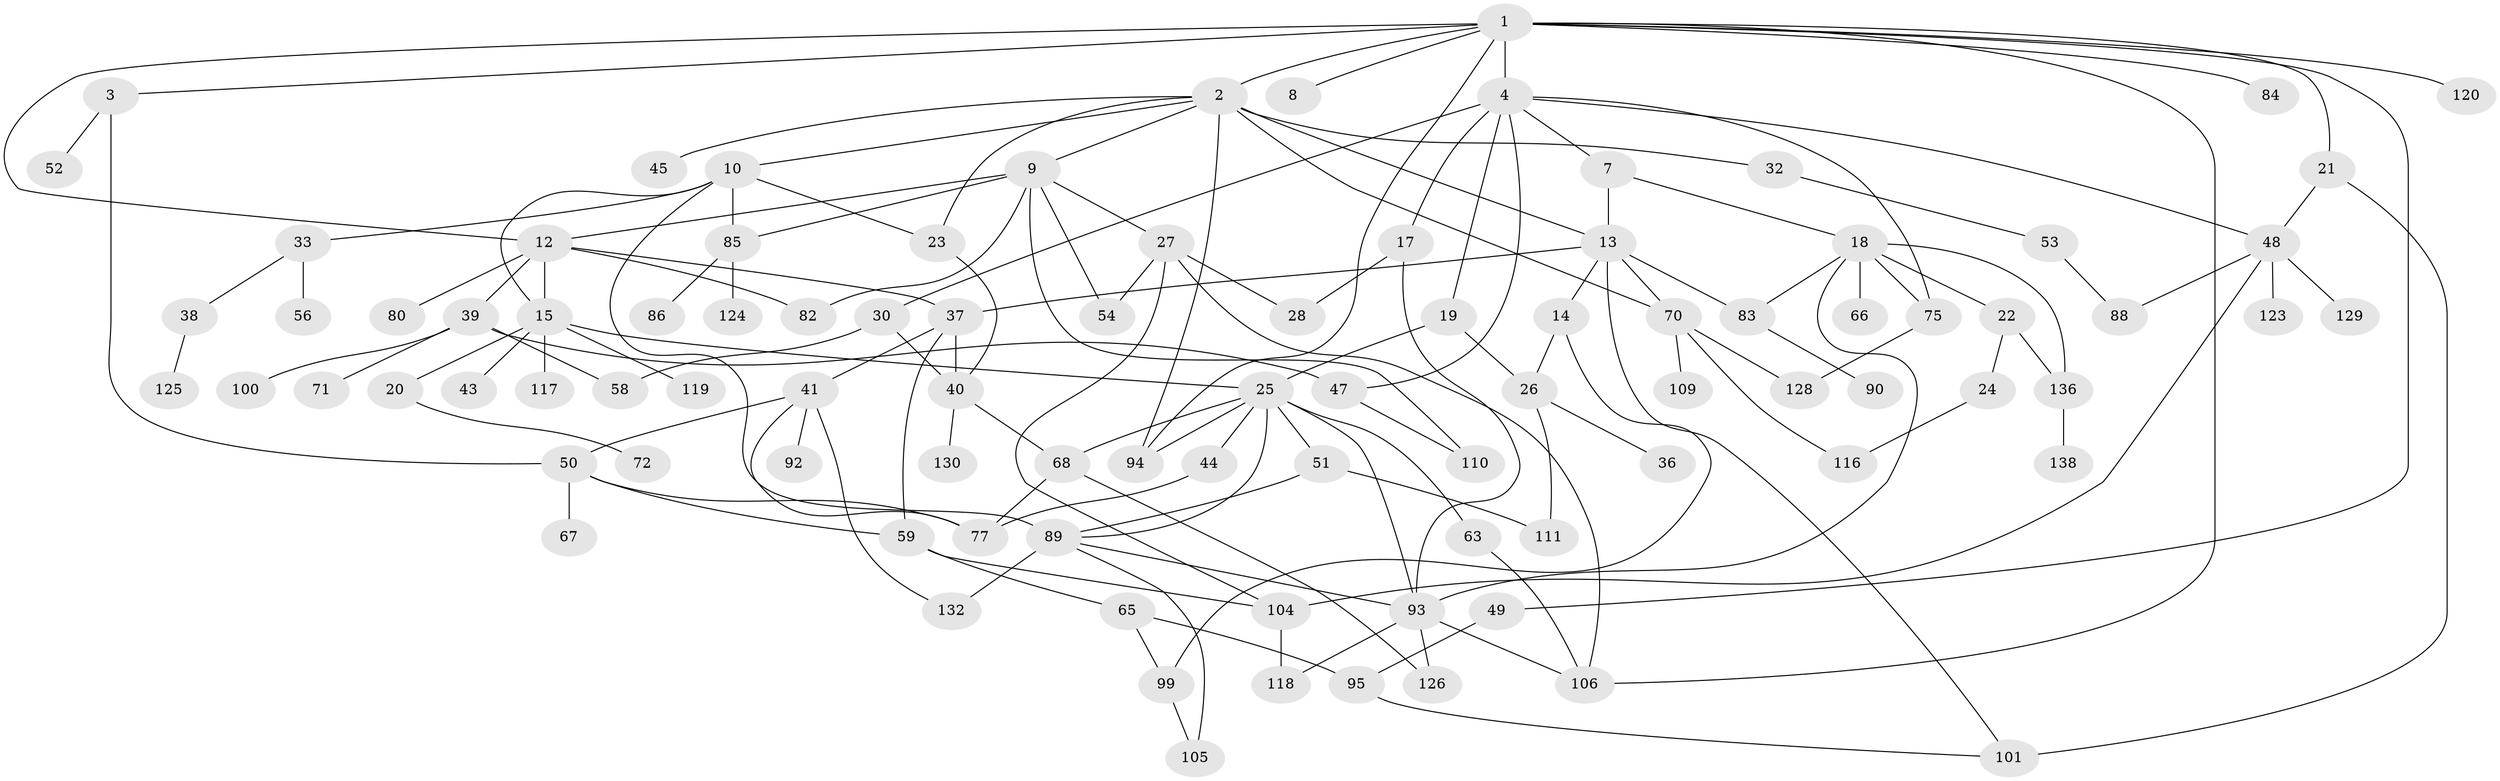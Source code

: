 // Generated by graph-tools (version 1.1) at 2025/23/03/03/25 07:23:31]
// undirected, 94 vertices, 144 edges
graph export_dot {
graph [start="1"]
  node [color=gray90,style=filled];
  1 [super="+91"];
  2 [super="+5"];
  3 [super="+16"];
  4 [super="+6"];
  7 [super="+133"];
  8;
  9 [super="+60"];
  10 [super="+11"];
  12 [super="+57"];
  13 [super="+76"];
  14 [super="+114"];
  15 [super="+29"];
  17 [super="+42"];
  18 [super="+115"];
  19 [super="+35"];
  20;
  21 [super="+137"];
  22 [super="+127"];
  23 [super="+78"];
  24;
  25 [super="+31"];
  26 [super="+34"];
  27 [super="+74"];
  28;
  30 [super="+62"];
  32;
  33;
  36;
  37 [super="+55"];
  38;
  39 [super="+64"];
  40 [super="+46"];
  41 [super="+69"];
  43;
  44;
  45;
  47 [super="+96"];
  48 [super="+121"];
  49;
  50 [super="+79"];
  51 [super="+61"];
  52;
  53;
  54 [super="+81"];
  56;
  58;
  59;
  63 [super="+87"];
  65;
  66;
  67;
  68 [super="+73"];
  70 [super="+102"];
  71;
  72;
  75 [super="+135"];
  77 [super="+98"];
  80;
  82 [super="+103"];
  83 [super="+131"];
  84;
  85;
  86;
  88;
  89 [super="+97"];
  90;
  92;
  93 [super="+108"];
  94;
  95 [super="+112"];
  99 [super="+134"];
  100 [super="+107"];
  101;
  104 [super="+113"];
  105;
  106 [super="+122"];
  109;
  110;
  111;
  116;
  117;
  118;
  119;
  120;
  123;
  124;
  125;
  126;
  128;
  129;
  130;
  132;
  136;
  138;
  1 -- 2;
  1 -- 3;
  1 -- 4;
  1 -- 8;
  1 -- 12;
  1 -- 21;
  1 -- 49;
  1 -- 84;
  1 -- 120;
  1 -- 94;
  1 -- 106;
  2 -- 9;
  2 -- 32;
  2 -- 70;
  2 -- 94;
  2 -- 10;
  2 -- 45;
  2 -- 13;
  2 -- 23;
  3 -- 52;
  3 -- 50;
  4 -- 7;
  4 -- 48;
  4 -- 17;
  4 -- 19;
  4 -- 75;
  4 -- 30;
  4 -- 47;
  7 -- 13;
  7 -- 18;
  9 -- 27;
  9 -- 54;
  9 -- 110;
  9 -- 82;
  9 -- 12;
  9 -- 85;
  10 -- 23;
  10 -- 33;
  10 -- 89;
  10 -- 85;
  10 -- 15;
  12 -- 39;
  12 -- 80;
  12 -- 82;
  12 -- 37;
  12 -- 15;
  13 -- 14;
  13 -- 37;
  13 -- 83;
  13 -- 101;
  13 -- 70;
  14 -- 99;
  14 -- 26;
  15 -- 20;
  15 -- 25;
  15 -- 119;
  15 -- 43;
  15 -- 117;
  17 -- 93;
  17 -- 28;
  18 -- 22;
  18 -- 66;
  18 -- 93;
  18 -- 75;
  18 -- 83;
  18 -- 136;
  19 -- 26;
  19 -- 25;
  20 -- 72;
  21 -- 48;
  21 -- 101;
  22 -- 24;
  22 -- 136;
  23 -- 40;
  24 -- 116;
  25 -- 51;
  25 -- 63;
  25 -- 93;
  25 -- 89;
  25 -- 44;
  25 -- 94;
  25 -- 68;
  26 -- 111;
  26 -- 36;
  27 -- 28;
  27 -- 106;
  27 -- 104;
  27 -- 54;
  30 -- 40;
  30 -- 58;
  32 -- 53;
  33 -- 38;
  33 -- 56;
  37 -- 41;
  37 -- 40;
  37 -- 59;
  38 -- 125;
  39 -- 58;
  39 -- 71;
  39 -- 47;
  39 -- 100;
  40 -- 130;
  40 -- 68;
  41 -- 50;
  41 -- 92;
  41 -- 132;
  41 -- 77;
  44 -- 77;
  47 -- 110;
  48 -- 104;
  48 -- 88;
  48 -- 129;
  48 -- 123;
  49 -- 95;
  50 -- 67;
  50 -- 59;
  50 -- 77;
  51 -- 89;
  51 -- 111;
  53 -- 88;
  59 -- 65;
  59 -- 104;
  63 -- 106;
  65 -- 95;
  65 -- 99;
  68 -- 77;
  68 -- 126;
  70 -- 109;
  70 -- 128;
  70 -- 116;
  75 -- 128;
  83 -- 90;
  85 -- 86;
  85 -- 124;
  89 -- 105;
  89 -- 132;
  89 -- 93;
  93 -- 118;
  93 -- 106;
  93 -- 126;
  95 -- 101;
  99 -- 105;
  104 -- 118;
  136 -- 138;
}
